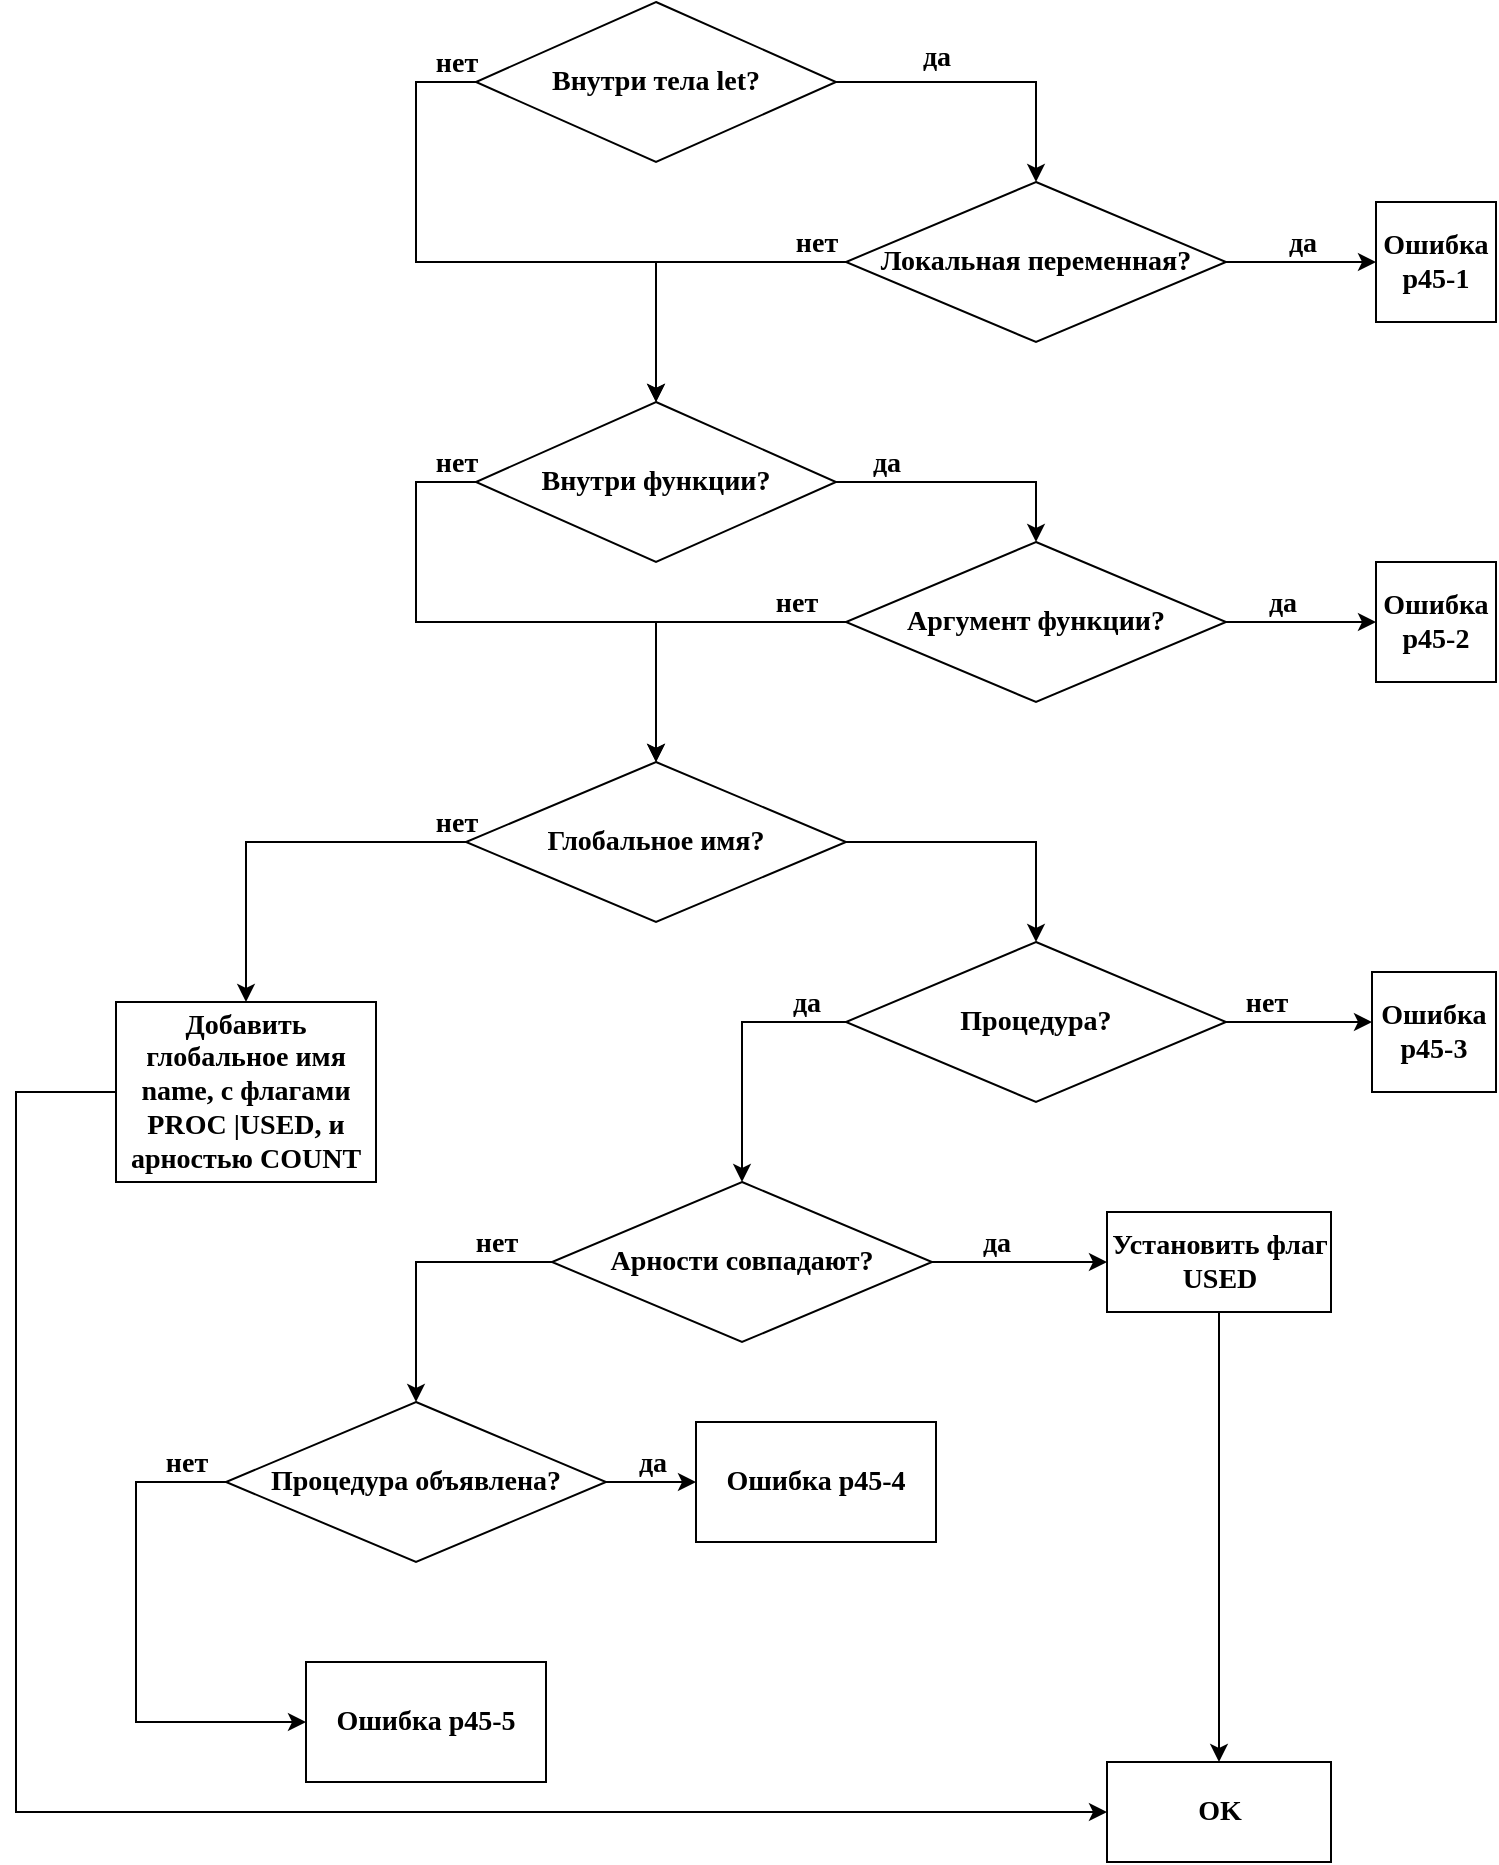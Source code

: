 <mxfile version="10.6.9" type="device"><diagram id="NNP1wuPMsDcuIXAYP004" name="Page-1"><mxGraphModel dx="1360" dy="762" grid="1" gridSize="10" guides="1" tooltips="1" connect="1" arrows="1" fold="1" page="1" pageScale="1" pageWidth="827" pageHeight="1169" math="0" shadow="0"><root><mxCell id="0"/><mxCell id="1" parent="0"/><mxCell id="y2ZI_nW9qVkKiNgpRveW-28" value="" style="edgeStyle=orthogonalEdgeStyle;rounded=0;orthogonalLoop=1;jettySize=auto;html=1;fontFamily=Verdana;fontSize=14;align=center;fontStyle=1" edge="1" parent="1" source="y2ZI_nW9qVkKiNgpRveW-26" target="y2ZI_nW9qVkKiNgpRveW-27"><mxGeometry relative="1" as="geometry"/></mxCell><mxCell id="y2ZI_nW9qVkKiNgpRveW-38" style="edgeStyle=orthogonalEdgeStyle;rounded=0;orthogonalLoop=1;jettySize=auto;html=1;fontFamily=Verdana;fontSize=14;exitX=0;exitY=0.5;exitDx=0;exitDy=0;align=center;entryX=0.5;entryY=0;entryDx=0;entryDy=0;fontStyle=1" edge="1" parent="1" source="y2ZI_nW9qVkKiNgpRveW-26" target="y2ZI_nW9qVkKiNgpRveW-31"><mxGeometry relative="1" as="geometry"><mxPoint x="300" y="250" as="targetPoint"/><Array as="points"><mxPoint x="250" y="100"/><mxPoint x="250" y="190"/><mxPoint x="370" y="190"/></Array></mxGeometry></mxCell><mxCell id="y2ZI_nW9qVkKiNgpRveW-26" value="&lt;div style=&quot;text-align: center&quot;&gt;&lt;span&gt;Внутри тела let?&lt;/span&gt;&lt;/div&gt;" style="rhombus;whiteSpace=wrap;html=1;fillColor=none;gradientColor=none;fontFamily=Verdana;fontSize=14;align=center;fontStyle=1" vertex="1" parent="1"><mxGeometry x="280" y="60" width="180" height="80" as="geometry"/></mxCell><mxCell id="y2ZI_nW9qVkKiNgpRveW-32" value="" style="edgeStyle=orthogonalEdgeStyle;rounded=0;orthogonalLoop=1;jettySize=auto;html=1;fontFamily=Verdana;fontSize=14;align=center;fontStyle=1" edge="1" parent="1" source="y2ZI_nW9qVkKiNgpRveW-27" target="y2ZI_nW9qVkKiNgpRveW-31"><mxGeometry relative="1" as="geometry"/></mxCell><mxCell id="y2ZI_nW9qVkKiNgpRveW-34" value="" style="edgeStyle=orthogonalEdgeStyle;rounded=0;orthogonalLoop=1;jettySize=auto;html=1;fontFamily=Verdana;fontSize=14;align=center;fontStyle=1" edge="1" parent="1" source="y2ZI_nW9qVkKiNgpRveW-27" target="y2ZI_nW9qVkKiNgpRveW-75"><mxGeometry relative="1" as="geometry"><mxPoint x="760" y="190" as="targetPoint"/></mxGeometry></mxCell><mxCell id="y2ZI_nW9qVkKiNgpRveW-27" value="&lt;div style=&quot;text-align: center&quot;&gt;Локальная переменная?&lt;/div&gt;" style="rhombus;whiteSpace=wrap;html=1;fillColor=none;gradientColor=none;fontFamily=Verdana;fontSize=14;align=center;fontStyle=1" vertex="1" parent="1"><mxGeometry x="465" y="150" width="190" height="80" as="geometry"/></mxCell><mxCell id="y2ZI_nW9qVkKiNgpRveW-46" style="edgeStyle=orthogonalEdgeStyle;rounded=0;orthogonalLoop=1;jettySize=auto;html=1;exitX=1;exitY=0.5;exitDx=0;exitDy=0;entryX=0.5;entryY=0;entryDx=0;entryDy=0;fontFamily=Verdana;fontSize=14;align=center;fontStyle=1" edge="1" parent="1" source="y2ZI_nW9qVkKiNgpRveW-31" target="y2ZI_nW9qVkKiNgpRveW-42"><mxGeometry relative="1" as="geometry"/></mxCell><mxCell id="y2ZI_nW9qVkKiNgpRveW-56" style="edgeStyle=orthogonalEdgeStyle;rounded=0;orthogonalLoop=1;jettySize=auto;html=1;fontFamily=Verdana;fontSize=14;align=center;entryX=0.5;entryY=0;entryDx=0;entryDy=0;fontStyle=1" edge="1" parent="1" source="y2ZI_nW9qVkKiNgpRveW-31" target="y2ZI_nW9qVkKiNgpRveW-54"><mxGeometry relative="1" as="geometry"><mxPoint x="230" y="430" as="targetPoint"/><Array as="points"><mxPoint x="250" y="300"/><mxPoint x="250" y="370"/><mxPoint x="370" y="370"/></Array></mxGeometry></mxCell><mxCell id="y2ZI_nW9qVkKiNgpRveW-31" value="&lt;div style=&quot;text-align: center&quot;&gt;Внутри функции?&lt;/div&gt;" style="rhombus;whiteSpace=wrap;html=1;fillColor=none;gradientColor=none;fontFamily=Verdana;fontSize=14;align=center;fontStyle=1" vertex="1" parent="1"><mxGeometry x="280" y="260" width="180" height="80" as="geometry"/></mxCell><mxCell id="y2ZI_nW9qVkKiNgpRveW-30" value="да" style="text;html=1;resizable=0;points=[];autosize=1;align=center;verticalAlign=top;spacingTop=-4;fontSize=14;fontFamily=Verdana;fontStyle=1" vertex="1" parent="1"><mxGeometry x="495" y="77" width="30" height="20" as="geometry"/></mxCell><mxCell id="y2ZI_nW9qVkKiNgpRveW-36" value="да" style="text;html=1;resizable=0;points=[];autosize=1;align=center;verticalAlign=top;spacingTop=-4;fontSize=14;fontFamily=Verdana;fontStyle=1" vertex="1" parent="1"><mxGeometry x="677.5" y="170" width="30" height="20" as="geometry"/></mxCell><mxCell id="y2ZI_nW9qVkKiNgpRveW-37" value="нет" style="text;html=1;resizable=0;points=[];autosize=1;align=center;verticalAlign=top;spacingTop=-4;fontSize=14;fontFamily=Verdana;fontStyle=1" vertex="1" parent="1"><mxGeometry x="430" y="170" width="40" height="20" as="geometry"/></mxCell><mxCell id="y2ZI_nW9qVkKiNgpRveW-39" value="нет" style="text;html=1;resizable=0;points=[];autosize=1;align=center;verticalAlign=top;spacingTop=-4;fontSize=14;fontFamily=Verdana;fontStyle=1" vertex="1" parent="1"><mxGeometry x="250" y="80" width="40" height="20" as="geometry"/></mxCell><mxCell id="y2ZI_nW9qVkKiNgpRveW-41" value="" style="edgeStyle=orthogonalEdgeStyle;rounded=0;orthogonalLoop=1;jettySize=auto;html=1;fontFamily=Verdana;fontSize=14;entryX=0;entryY=0.5;entryDx=0;entryDy=0;align=center;fontStyle=1" edge="1" parent="1" source="y2ZI_nW9qVkKiNgpRveW-42" target="y2ZI_nW9qVkKiNgpRveW-79"><mxGeometry relative="1" as="geometry"><mxPoint x="710" y="370" as="targetPoint"/></mxGeometry></mxCell><mxCell id="y2ZI_nW9qVkKiNgpRveW-55" value="" style="edgeStyle=orthogonalEdgeStyle;rounded=0;orthogonalLoop=1;jettySize=auto;html=1;fontFamily=Verdana;fontSize=14;align=center;exitX=0;exitY=0.5;exitDx=0;exitDy=0;fontStyle=1" edge="1" parent="1" source="y2ZI_nW9qVkKiNgpRveW-42" target="y2ZI_nW9qVkKiNgpRveW-54"><mxGeometry relative="1" as="geometry"/></mxCell><mxCell id="y2ZI_nW9qVkKiNgpRveW-42" value="&lt;div style=&quot;text-align: center&quot;&gt;Аргумент функции?&lt;/div&gt;" style="rhombus;whiteSpace=wrap;html=1;fillColor=none;gradientColor=none;fontFamily=Verdana;fontSize=14;align=center;fontStyle=1" vertex="1" parent="1"><mxGeometry x="465" y="330" width="190" height="80" as="geometry"/></mxCell><mxCell id="y2ZI_nW9qVkKiNgpRveW-58" style="edgeStyle=orthogonalEdgeStyle;rounded=0;orthogonalLoop=1;jettySize=auto;html=1;exitX=0;exitY=0.5;exitDx=0;exitDy=0;fontFamily=Verdana;fontSize=14;align=center;fontStyle=1;entryX=0.5;entryY=0;entryDx=0;entryDy=0;" edge="1" parent="1" source="y2ZI_nW9qVkKiNgpRveW-54" target="y2ZI_nW9qVkKiNgpRveW-59"><mxGeometry relative="1" as="geometry"><mxPoint x="230" y="620" as="targetPoint"/><Array as="points"><mxPoint x="165" y="480"/></Array></mxGeometry></mxCell><mxCell id="y2ZI_nW9qVkKiNgpRveW-63" value="" style="edgeStyle=orthogonalEdgeStyle;rounded=0;orthogonalLoop=1;jettySize=auto;html=1;fontFamily=Verdana;fontSize=14;align=center;exitX=1;exitY=0.5;exitDx=0;exitDy=0;fontStyle=1" edge="1" parent="1" source="y2ZI_nW9qVkKiNgpRveW-54" target="y2ZI_nW9qVkKiNgpRveW-62"><mxGeometry relative="1" as="geometry"/></mxCell><mxCell id="y2ZI_nW9qVkKiNgpRveW-54" value="&lt;div style=&quot;text-align: center&quot;&gt;Глобальное имя?&lt;/div&gt;" style="rhombus;whiteSpace=wrap;html=1;fillColor=none;gradientColor=none;fontFamily=Verdana;fontSize=14;align=center;fontStyle=1" vertex="1" parent="1"><mxGeometry x="275" y="440" width="190" height="80" as="geometry"/></mxCell><mxCell id="y2ZI_nW9qVkKiNgpRveW-70" style="edgeStyle=orthogonalEdgeStyle;rounded=0;orthogonalLoop=1;jettySize=auto;html=1;exitX=1;exitY=0.5;exitDx=0;exitDy=0;fontFamily=Verdana;fontSize=14;align=center;fontStyle=1" edge="1" parent="1" source="y2ZI_nW9qVkKiNgpRveW-62" target="y2ZI_nW9qVkKiNgpRveW-71"><mxGeometry relative="1" as="geometry"><mxPoint x="720" y="570" as="targetPoint"/><Array as="points"><mxPoint x="760" y="570"/></Array></mxGeometry></mxCell><mxCell id="y2ZI_nW9qVkKiNgpRveW-83" value="" style="edgeStyle=orthogonalEdgeStyle;rounded=0;orthogonalLoop=1;jettySize=auto;html=1;fontFamily=Verdana;fontSize=14;align=center;exitX=0;exitY=0.5;exitDx=0;exitDy=0;fontStyle=1" edge="1" parent="1" source="y2ZI_nW9qVkKiNgpRveW-62" target="y2ZI_nW9qVkKiNgpRveW-82"><mxGeometry relative="1" as="geometry"/></mxCell><mxCell id="y2ZI_nW9qVkKiNgpRveW-62" value="&lt;div style=&quot;text-align: center&quot;&gt;Процедура?&lt;/div&gt;" style="rhombus;whiteSpace=wrap;html=1;fillColor=none;gradientColor=none;fontFamily=Verdana;fontSize=14;align=center;fontStyle=1" vertex="1" parent="1"><mxGeometry x="465" y="530" width="190" height="80" as="geometry"/></mxCell><mxCell id="y2ZI_nW9qVkKiNgpRveW-86" value="" style="edgeStyle=orthogonalEdgeStyle;rounded=0;orthogonalLoop=1;jettySize=auto;html=1;fontFamily=Verdana;fontSize=14;align=center;fontStyle=1" edge="1" parent="1" source="y2ZI_nW9qVkKiNgpRveW-82" target="y2ZI_nW9qVkKiNgpRveW-85"><mxGeometry relative="1" as="geometry"/></mxCell><mxCell id="y2ZI_nW9qVkKiNgpRveW-90" value="" style="edgeStyle=orthogonalEdgeStyle;rounded=0;orthogonalLoop=1;jettySize=auto;html=1;fontFamily=Verdana;fontSize=14;align=center;exitX=0;exitY=0.5;exitDx=0;exitDy=0;fontStyle=1" edge="1" parent="1" source="y2ZI_nW9qVkKiNgpRveW-82" target="y2ZI_nW9qVkKiNgpRveW-89"><mxGeometry relative="1" as="geometry"><Array as="points"><mxPoint x="250" y="690"/></Array></mxGeometry></mxCell><mxCell id="y2ZI_nW9qVkKiNgpRveW-82" value="&lt;div style=&quot;text-align: center&quot;&gt;Арности совпадают?&lt;/div&gt;" style="rhombus;whiteSpace=wrap;html=1;fillColor=none;gradientColor=none;fontFamily=Verdana;fontSize=14;align=center;fontStyle=1" vertex="1" parent="1"><mxGeometry x="318" y="650" width="190" height="80" as="geometry"/></mxCell><mxCell id="y2ZI_nW9qVkKiNgpRveW-93" value="" style="edgeStyle=orthogonalEdgeStyle;rounded=0;orthogonalLoop=1;jettySize=auto;html=1;fontFamily=Verdana;fontSize=14;align=center;entryX=0;entryY=0.5;entryDx=0;entryDy=0;fontStyle=1" edge="1" parent="1" source="y2ZI_nW9qVkKiNgpRveW-89" target="y2ZI_nW9qVkKiNgpRveW-95"><mxGeometry relative="1" as="geometry"><mxPoint x="385" y="790" as="targetPoint"/></mxGeometry></mxCell><mxCell id="y2ZI_nW9qVkKiNgpRveW-89" value="&lt;div style=&quot;text-align: center&quot;&gt;Процедура объявлена?&lt;/div&gt;" style="rhombus;whiteSpace=wrap;html=1;fillColor=none;gradientColor=none;fontFamily=Verdana;fontSize=14;align=center;fontStyle=1" vertex="1" parent="1"><mxGeometry x="155" y="760" width="190" height="80" as="geometry"/></mxCell><mxCell id="y2ZI_nW9qVkKiNgpRveW-102" value="" style="edgeStyle=orthogonalEdgeStyle;rounded=0;orthogonalLoop=1;jettySize=auto;html=1;fontFamily=Verdana;fontSize=14;align=center;" edge="1" parent="1" source="y2ZI_nW9qVkKiNgpRveW-85" target="y2ZI_nW9qVkKiNgpRveW-101"><mxGeometry relative="1" as="geometry"/></mxCell><mxCell id="y2ZI_nW9qVkKiNgpRveW-85" value="&lt;div style=&quot;text-align: center&quot;&gt;Установить флаг USED&lt;/div&gt;" style="square;whiteSpace=wrap;html=1;fillColor=none;gradientColor=none;fontFamily=Verdana;fontSize=14;align=center;fontStyle=1" vertex="1" parent="1"><mxGeometry x="595.5" y="665" width="112" height="50" as="geometry"/></mxCell><mxCell id="y2ZI_nW9qVkKiNgpRveW-101" value="&lt;div style=&quot;text-align: center&quot;&gt;OK&lt;/div&gt;" style="square;whiteSpace=wrap;html=1;fillColor=none;gradientColor=none;fontFamily=Verdana;fontSize=14;align=center;fontStyle=1" vertex="1" parent="1"><mxGeometry x="595.5" y="940" width="112" height="50" as="geometry"/></mxCell><mxCell id="y2ZI_nW9qVkKiNgpRveW-44" value="да" style="text;html=1;resizable=0;points=[];autosize=1;align=center;verticalAlign=top;spacingTop=-4;fontSize=14;fontFamily=Verdana;fontStyle=1" vertex="1" parent="1"><mxGeometry x="667.5" y="350" width="30" height="20" as="geometry"/></mxCell><mxCell id="y2ZI_nW9qVkKiNgpRveW-45" value="нет" style="text;html=1;resizable=0;points=[];autosize=1;align=center;verticalAlign=top;spacingTop=-4;fontSize=14;fontFamily=Verdana;fontStyle=1" vertex="1" parent="1"><mxGeometry x="420" y="350" width="40" height="20" as="geometry"/></mxCell><mxCell id="y2ZI_nW9qVkKiNgpRveW-53" value="да" style="text;html=1;resizable=0;points=[];autosize=1;align=center;verticalAlign=top;spacingTop=-4;fontSize=14;fontFamily=Verdana;fontStyle=1" vertex="1" parent="1"><mxGeometry x="470" y="280" width="30" height="20" as="geometry"/></mxCell><mxCell id="y2ZI_nW9qVkKiNgpRveW-57" value="нет" style="text;html=1;resizable=0;points=[];autosize=1;align=center;verticalAlign=top;spacingTop=-4;fontSize=14;fontFamily=Verdana;fontStyle=1" vertex="1" parent="1"><mxGeometry x="250" y="280" width="40" height="20" as="geometry"/></mxCell><mxCell id="y2ZI_nW9qVkKiNgpRveW-100" style="edgeStyle=orthogonalEdgeStyle;rounded=0;orthogonalLoop=1;jettySize=auto;html=1;fontFamily=Verdana;fontSize=14;align=center;entryX=0;entryY=0.5;entryDx=0;entryDy=0;" edge="1" parent="1" source="y2ZI_nW9qVkKiNgpRveW-59" target="y2ZI_nW9qVkKiNgpRveW-101"><mxGeometry relative="1" as="geometry"><mxPoint x="550" y="970" as="targetPoint"/><Array as="points"><mxPoint x="50" y="605"/><mxPoint x="50" y="965"/></Array></mxGeometry></mxCell><mxCell id="y2ZI_nW9qVkKiNgpRveW-59" value="Добавить глобальное имя name, с флагами PROC |USED, и арностью COUNT" style="rounded=0;whiteSpace=wrap;html=1;fontFamily=Verdana;fontStyle=1;fontSize=14;" vertex="1" parent="1"><mxGeometry x="100" y="560" width="130" height="90" as="geometry"/></mxCell><mxCell id="y2ZI_nW9qVkKiNgpRveW-60" value="нет" style="text;html=1;resizable=0;points=[];autosize=1;align=center;verticalAlign=top;spacingTop=-4;fontSize=14;fontFamily=Verdana;fontStyle=1" vertex="1" parent="1"><mxGeometry x="250" y="460" width="40" height="20" as="geometry"/></mxCell><mxCell id="y2ZI_nW9qVkKiNgpRveW-67" value="да" style="text;html=1;resizable=0;points=[];autosize=1;align=center;verticalAlign=top;spacingTop=-4;fontSize=14;fontFamily=Verdana;fontStyle=1" vertex="1" parent="1"><mxGeometry x="430" y="550" width="30" height="20" as="geometry"/></mxCell><mxCell id="y2ZI_nW9qVkKiNgpRveW-71" value="Ошибка p45-3" style="square;rounded=0;whiteSpace=wrap;html=1;fontStyle=1;fontFamily=Verdana;fontSize=14;" vertex="1" parent="1"><mxGeometry x="728" y="545" width="62" height="60" as="geometry"/></mxCell><mxCell id="y2ZI_nW9qVkKiNgpRveW-72" value="нет" style="text;html=1;resizable=0;points=[];autosize=1;align=center;verticalAlign=top;spacingTop=-4;fontSize=14;fontFamily=Verdana;fontStyle=1" vertex="1" parent="1"><mxGeometry x="655" y="550" width="40" height="20" as="geometry"/></mxCell><mxCell id="y2ZI_nW9qVkKiNgpRveW-75" value="Ошибка p45-1&lt;br style=&quot;font-size: 14px;&quot;&gt;" style="whiteSpace=wrap;html=1;aspect=fixed;fontFamily=Verdana;fontSize=14;fontStyle=1" vertex="1" parent="1"><mxGeometry x="730" y="160" width="60" height="60" as="geometry"/></mxCell><mxCell id="y2ZI_nW9qVkKiNgpRveW-76" style="edgeStyle=orthogonalEdgeStyle;rounded=0;orthogonalLoop=1;jettySize=auto;html=1;exitX=0.5;exitY=1;exitDx=0;exitDy=0;fontFamily=Verdana;fontSize=14;align=center;fontStyle=1" edge="1" parent="1" source="y2ZI_nW9qVkKiNgpRveW-75" target="y2ZI_nW9qVkKiNgpRveW-75"><mxGeometry relative="1" as="geometry"/></mxCell><mxCell id="y2ZI_nW9qVkKiNgpRveW-79" value="Ошибка p45-2&lt;br style=&quot;font-size: 14px&quot;&gt;" style="whiteSpace=wrap;html=1;aspect=fixed;fontFamily=Verdana;fontSize=14;fontStyle=1" vertex="1" parent="1"><mxGeometry x="730" y="340" width="60" height="60" as="geometry"/></mxCell><mxCell id="y2ZI_nW9qVkKiNgpRveW-88" value="да" style="text;html=1;resizable=0;points=[];autosize=1;align=center;verticalAlign=top;spacingTop=-4;fontSize=14;fontFamily=Verdana;fontStyle=1" vertex="1" parent="1"><mxGeometry x="525" y="670" width="30" height="20" as="geometry"/></mxCell><mxCell id="y2ZI_nW9qVkKiNgpRveW-91" value="нет" style="text;html=1;resizable=0;points=[];autosize=1;align=center;verticalAlign=top;spacingTop=-4;fontSize=14;fontFamily=Verdana;fontStyle=1" vertex="1" parent="1"><mxGeometry x="270" y="670" width="40" height="20" as="geometry"/></mxCell><mxCell id="y2ZI_nW9qVkKiNgpRveW-95" value="Ошибка p45-4" style="rounded=0;whiteSpace=wrap;html=1;fillColor=none;gradientColor=none;fontFamily=Verdana;fontSize=14;align=center;fontStyle=1" vertex="1" parent="1"><mxGeometry x="390" y="770" width="120" height="60" as="geometry"/></mxCell><mxCell id="y2ZI_nW9qVkKiNgpRveW-96" value="" style="edgeStyle=orthogonalEdgeStyle;rounded=0;orthogonalLoop=1;jettySize=auto;html=1;fontFamily=Verdana;fontSize=14;align=center;entryX=0;entryY=0.5;entryDx=0;entryDy=0;exitX=0;exitY=0.5;exitDx=0;exitDy=0;fontStyle=1" edge="1" parent="1" target="y2ZI_nW9qVkKiNgpRveW-97" source="y2ZI_nW9qVkKiNgpRveW-89"><mxGeometry relative="1" as="geometry"><mxPoint x="155" y="960" as="sourcePoint"/><mxPoint x="195" y="950" as="targetPoint"/><Array as="points"><mxPoint x="110" y="800"/><mxPoint x="110" y="920"/></Array></mxGeometry></mxCell><mxCell id="y2ZI_nW9qVkKiNgpRveW-97" value="Ошибка p45-5" style="rounded=0;whiteSpace=wrap;html=1;fillColor=none;gradientColor=none;fontFamily=Verdana;fontSize=14;align=center;fontStyle=1" vertex="1" parent="1"><mxGeometry x="195" y="890" width="120" height="60" as="geometry"/></mxCell><mxCell id="y2ZI_nW9qVkKiNgpRveW-98" value="да" style="text;html=1;resizable=0;points=[];autosize=1;align=center;verticalAlign=top;spacingTop=-4;fontSize=14;fontFamily=Verdana;fontStyle=1" vertex="1" parent="1"><mxGeometry x="352.5" y="780" width="30" height="20" as="geometry"/></mxCell><mxCell id="y2ZI_nW9qVkKiNgpRveW-99" value="нет" style="text;html=1;resizable=0;points=[];autosize=1;align=center;verticalAlign=top;spacingTop=-4;fontSize=14;fontFamily=Verdana;fontStyle=1" vertex="1" parent="1"><mxGeometry x="115" y="780" width="40" height="20" as="geometry"/></mxCell></root></mxGraphModel></diagram></mxfile>